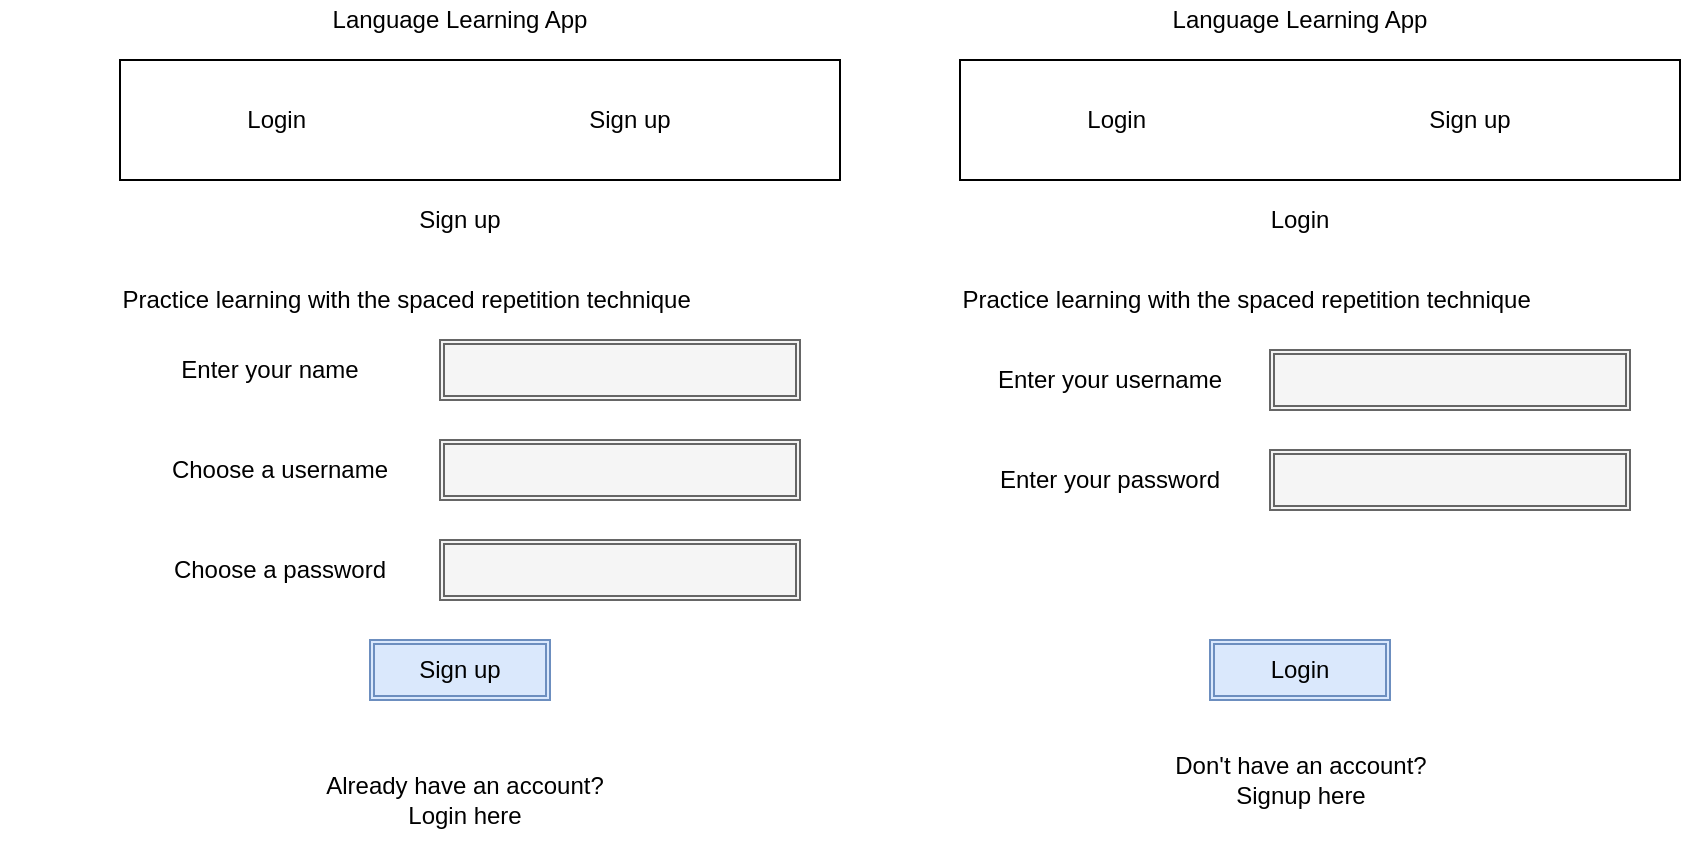 <mxfile version="13.0.9">
    <diagram id="6hGFLwfOUW9BJ-s0fimq" name="Page-1">
        <mxGraphModel dx="1182" dy="447" grid="1" gridSize="10" guides="1" tooltips="1" connect="1" arrows="1" fold="1" page="1" pageScale="1" pageWidth="827" pageHeight="1169" math="0" shadow="0">
            <root>
                <mxCell id="0"/>
                <mxCell id="1" parent="0"/>
                <mxCell id="2" value="" style="rounded=0;whiteSpace=wrap;html=1;" parent="1" vertex="1">
                    <mxGeometry x="10" y="30" width="360" height="60" as="geometry"/>
                </mxCell>
                <UserObject label="Login&amp;nbsp;" placeholders="1" name="Variable" id="5">
                    <mxCell style="text;html=1;strokeColor=none;fillColor=none;align=center;verticalAlign=middle;whiteSpace=wrap;overflow=hidden;" parent="1" vertex="1">
                        <mxGeometry x="50" y="50" width="80" height="20" as="geometry"/>
                    </mxCell>
                </UserObject>
                <UserObject label="Sign up" placeholders="1" name="Variable" id="6">
                    <mxCell style="text;html=1;strokeColor=none;fillColor=none;align=center;verticalAlign=middle;whiteSpace=wrap;overflow=hidden;" parent="1" vertex="1">
                        <mxGeometry x="225" y="50" width="80" height="20" as="geometry"/>
                    </mxCell>
                </UserObject>
                <mxCell id="7" style="edgeStyle=orthogonalEdgeStyle;rounded=0;orthogonalLoop=1;jettySize=auto;html=1;exitX=0.5;exitY=1;exitDx=0;exitDy=0;" parent="1" source="2" target="2" edge="1">
                    <mxGeometry relative="1" as="geometry"/>
                </mxCell>
                <UserObject label="Sign up" placeholders="1" name="Variable" id="8">
                    <mxCell style="text;html=1;strokeColor=none;fillColor=none;align=center;verticalAlign=middle;whiteSpace=wrap;overflow=hidden;" parent="1" vertex="1">
                        <mxGeometry x="140" y="100" width="80" height="20" as="geometry"/>
                    </mxCell>
                </UserObject>
                <UserObject label="Practice learning with the spaced repetition technique&amp;nbsp;" placeholders="1" name="Variable" id="9">
                    <mxCell style="text;html=1;strokeColor=none;fillColor=none;align=center;verticalAlign=middle;whiteSpace=wrap;overflow=hidden;" parent="1" vertex="1">
                        <mxGeometry x="-50" y="140" width="410" height="20" as="geometry"/>
                    </mxCell>
                </UserObject>
                <mxCell id="10" value="" style="shape=ext;double=1;rounded=0;whiteSpace=wrap;html=1;fillColor=#f5f5f5;strokeColor=#666666;fontColor=#333333;" parent="1" vertex="1">
                    <mxGeometry x="170" y="170" width="180" height="30" as="geometry"/>
                </mxCell>
                <mxCell id="11" value="" style="shape=ext;double=1;rounded=0;whiteSpace=wrap;html=1;fillColor=#f5f5f5;strokeColor=#666666;fontColor=#333333;" parent="1" vertex="1">
                    <mxGeometry x="170" y="220" width="180" height="30" as="geometry"/>
                </mxCell>
                <mxCell id="12" value="" style="shape=ext;double=1;rounded=0;whiteSpace=wrap;html=1;fillColor=#f5f5f5;strokeColor=#666666;fontColor=#333333;" parent="1" vertex="1">
                    <mxGeometry x="170" y="270" width="180" height="30" as="geometry"/>
                </mxCell>
                <UserObject label="Enter your name" placeholders="1" name="Variable" id="13">
                    <mxCell style="text;html=1;strokeColor=none;fillColor=none;align=center;verticalAlign=middle;whiteSpace=wrap;overflow=hidden;" parent="1" vertex="1">
                        <mxGeometry x="30" y="175" width="110" height="20" as="geometry"/>
                    </mxCell>
                </UserObject>
                <UserObject label="Choose a username" placeholders="1" name="Variable" id="14">
                    <mxCell style="text;html=1;strokeColor=none;fillColor=none;align=center;verticalAlign=middle;whiteSpace=wrap;overflow=hidden;" parent="1" vertex="1">
                        <mxGeometry x="30" y="225" width="120" height="20" as="geometry"/>
                    </mxCell>
                </UserObject>
                <UserObject label="Choose a password" placeholders="1" name="Variable" id="15">
                    <mxCell style="text;html=1;strokeColor=none;fillColor=none;align=center;verticalAlign=middle;whiteSpace=wrap;overflow=hidden;" parent="1" vertex="1">
                        <mxGeometry x="25" y="275" width="130" height="20" as="geometry"/>
                    </mxCell>
                </UserObject>
                <mxCell id="19" value="" style="shape=ext;double=1;rounded=0;whiteSpace=wrap;html=1;fillColor=#dae8fc;strokeColor=#6c8ebf;" parent="1" vertex="1">
                    <mxGeometry x="135" y="320" width="90" height="30" as="geometry"/>
                </mxCell>
                <UserObject label="Sign up" placeholders="1" name="Variable" id="20">
                    <mxCell style="text;html=1;strokeColor=none;fillColor=none;align=center;verticalAlign=middle;whiteSpace=wrap;overflow=hidden;fontColor=#000000;" parent="1" vertex="1">
                        <mxGeometry x="140" y="325" width="80" height="20" as="geometry"/>
                    </mxCell>
                </UserObject>
                <UserObject label="Already have an account? Login here" placeholders="1" name="Variable" id="21">
                    <mxCell style="text;html=1;strokeColor=none;fillColor=none;align=center;verticalAlign=middle;whiteSpace=wrap;overflow=hidden;" parent="1" vertex="1">
                        <mxGeometry x="110" y="380" width="145" height="40" as="geometry"/>
                    </mxCell>
                </UserObject>
                <UserObject label="Language Learning App" placeholders="1" name="Variable" id="22">
                    <mxCell style="text;html=1;strokeColor=none;fillColor=none;align=center;verticalAlign=middle;whiteSpace=wrap;overflow=hidden;" parent="1" vertex="1">
                        <mxGeometry x="90" width="180" height="20" as="geometry"/>
                    </mxCell>
                </UserObject>
                <mxCell id="39" value="" style="rounded=0;whiteSpace=wrap;html=1;" vertex="1" parent="1">
                    <mxGeometry x="430" y="30" width="360" height="60" as="geometry"/>
                </mxCell>
                <UserObject label="Login&amp;nbsp;" placeholders="1" name="Variable" id="40">
                    <mxCell style="text;html=1;strokeColor=none;fillColor=none;align=center;verticalAlign=middle;whiteSpace=wrap;overflow=hidden;" vertex="1" parent="1">
                        <mxGeometry x="470" y="50" width="80" height="20" as="geometry"/>
                    </mxCell>
                </UserObject>
                <UserObject label="Sign up" placeholders="1" name="Variable" id="41">
                    <mxCell style="text;html=1;strokeColor=none;fillColor=none;align=center;verticalAlign=middle;whiteSpace=wrap;overflow=hidden;" vertex="1" parent="1">
                        <mxGeometry x="645" y="50" width="80" height="20" as="geometry"/>
                    </mxCell>
                </UserObject>
                <mxCell id="42" style="edgeStyle=orthogonalEdgeStyle;rounded=0;orthogonalLoop=1;jettySize=auto;html=1;exitX=0.5;exitY=1;exitDx=0;exitDy=0;" edge="1" source="39" target="39" parent="1">
                    <mxGeometry relative="1" as="geometry"/>
                </mxCell>
                <UserObject label="Login" placeholders="1" name="Variable" id="43">
                    <mxCell style="text;html=1;strokeColor=none;fillColor=none;align=center;verticalAlign=middle;whiteSpace=wrap;overflow=hidden;" vertex="1" parent="1">
                        <mxGeometry x="560" y="100" width="80" height="20" as="geometry"/>
                    </mxCell>
                </UserObject>
                <UserObject label="Practice learning with the spaced repetition technique&amp;nbsp;" placeholders="1" name="Variable" id="44">
                    <mxCell style="text;html=1;strokeColor=none;fillColor=none;align=center;verticalAlign=middle;whiteSpace=wrap;overflow=hidden;" vertex="1" parent="1">
                        <mxGeometry x="370" y="140" width="410" height="20" as="geometry"/>
                    </mxCell>
                </UserObject>
                <mxCell id="46" value="" style="shape=ext;double=1;rounded=0;whiteSpace=wrap;html=1;fillColor=#f5f5f5;strokeColor=#666666;fontColor=#333333;" vertex="1" parent="1">
                    <mxGeometry x="585" y="175" width="180" height="30" as="geometry"/>
                </mxCell>
                <mxCell id="47" value="" style="shape=ext;double=1;rounded=0;whiteSpace=wrap;html=1;fillColor=#f5f5f5;strokeColor=#666666;fontColor=#333333;" vertex="1" parent="1">
                    <mxGeometry x="585" y="225" width="180" height="30" as="geometry"/>
                </mxCell>
                <UserObject label="Enter your username" placeholders="1" name="Variable" id="49">
                    <mxCell style="text;html=1;strokeColor=none;fillColor=none;align=center;verticalAlign=middle;whiteSpace=wrap;overflow=hidden;" vertex="1" parent="1">
                        <mxGeometry x="445" y="180" width="120" height="20" as="geometry"/>
                    </mxCell>
                </UserObject>
                <UserObject label="Enter your password" placeholders="1" name="Variable" id="50">
                    <mxCell style="text;html=1;strokeColor=none;fillColor=none;align=center;verticalAlign=middle;whiteSpace=wrap;overflow=hidden;" vertex="1" parent="1">
                        <mxGeometry x="440" y="230" width="130" height="20" as="geometry"/>
                    </mxCell>
                </UserObject>
                <mxCell id="51" value="" style="shape=ext;double=1;rounded=0;whiteSpace=wrap;html=1;fillColor=#dae8fc;strokeColor=#6c8ebf;" vertex="1" parent="1">
                    <mxGeometry x="555" y="320" width="90" height="30" as="geometry"/>
                </mxCell>
                <UserObject label="Login" placeholders="1" name="Variable" id="52">
                    <mxCell style="text;html=1;strokeColor=none;fillColor=none;align=center;verticalAlign=middle;whiteSpace=wrap;overflow=hidden;fontColor=#000000;" vertex="1" parent="1">
                        <mxGeometry x="560" y="325" width="80" height="20" as="geometry"/>
                    </mxCell>
                </UserObject>
                <UserObject label="Don't have an account? Signup here" placeholders="1" name="Variable" id="53">
                    <mxCell style="text;html=1;strokeColor=none;fillColor=none;align=center;verticalAlign=middle;whiteSpace=wrap;overflow=hidden;" vertex="1" parent="1">
                        <mxGeometry x="527.5" y="370" width="145" height="40" as="geometry"/>
                    </mxCell>
                </UserObject>
                <UserObject label="Language Learning App" placeholders="1" name="Variable" id="54">
                    <mxCell style="text;html=1;strokeColor=none;fillColor=none;align=center;verticalAlign=middle;whiteSpace=wrap;overflow=hidden;" vertex="1" parent="1">
                        <mxGeometry x="510" width="180" height="20" as="geometry"/>
                    </mxCell>
                </UserObject>
            </root>
        </mxGraphModel>
    </diagram>
</mxfile>